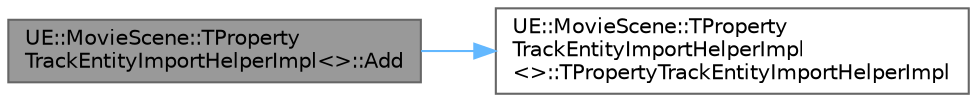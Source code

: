 digraph "UE::MovieScene::TPropertyTrackEntityImportHelperImpl&lt;&gt;::Add"
{
 // INTERACTIVE_SVG=YES
 // LATEX_PDF_SIZE
  bgcolor="transparent";
  edge [fontname=Helvetica,fontsize=10,labelfontname=Helvetica,labelfontsize=10];
  node [fontname=Helvetica,fontsize=10,shape=box,height=0.2,width=0.4];
  rankdir="LR";
  Node1 [id="Node000001",label="UE::MovieScene::TProperty\lTrackEntityImportHelperImpl\<\>::Add",height=0.2,width=0.4,color="gray40", fillcolor="grey60", style="filled", fontcolor="black",tooltip=" "];
  Node1 -> Node2 [id="edge1_Node000001_Node000002",color="steelblue1",style="solid",tooltip=" "];
  Node2 [id="Node000002",label="UE::MovieScene::TProperty\lTrackEntityImportHelperImpl\l\<\>::TPropertyTrackEntityImportHelperImpl",height=0.2,width=0.4,color="grey40", fillcolor="white", style="filled",URL="$d2/d97/structUE_1_1MovieScene_1_1TPropertyTrackEntityImportHelperImpl_3_4.html#a8f308063f17b6e247c69088b71f488d1",tooltip=" "];
}
